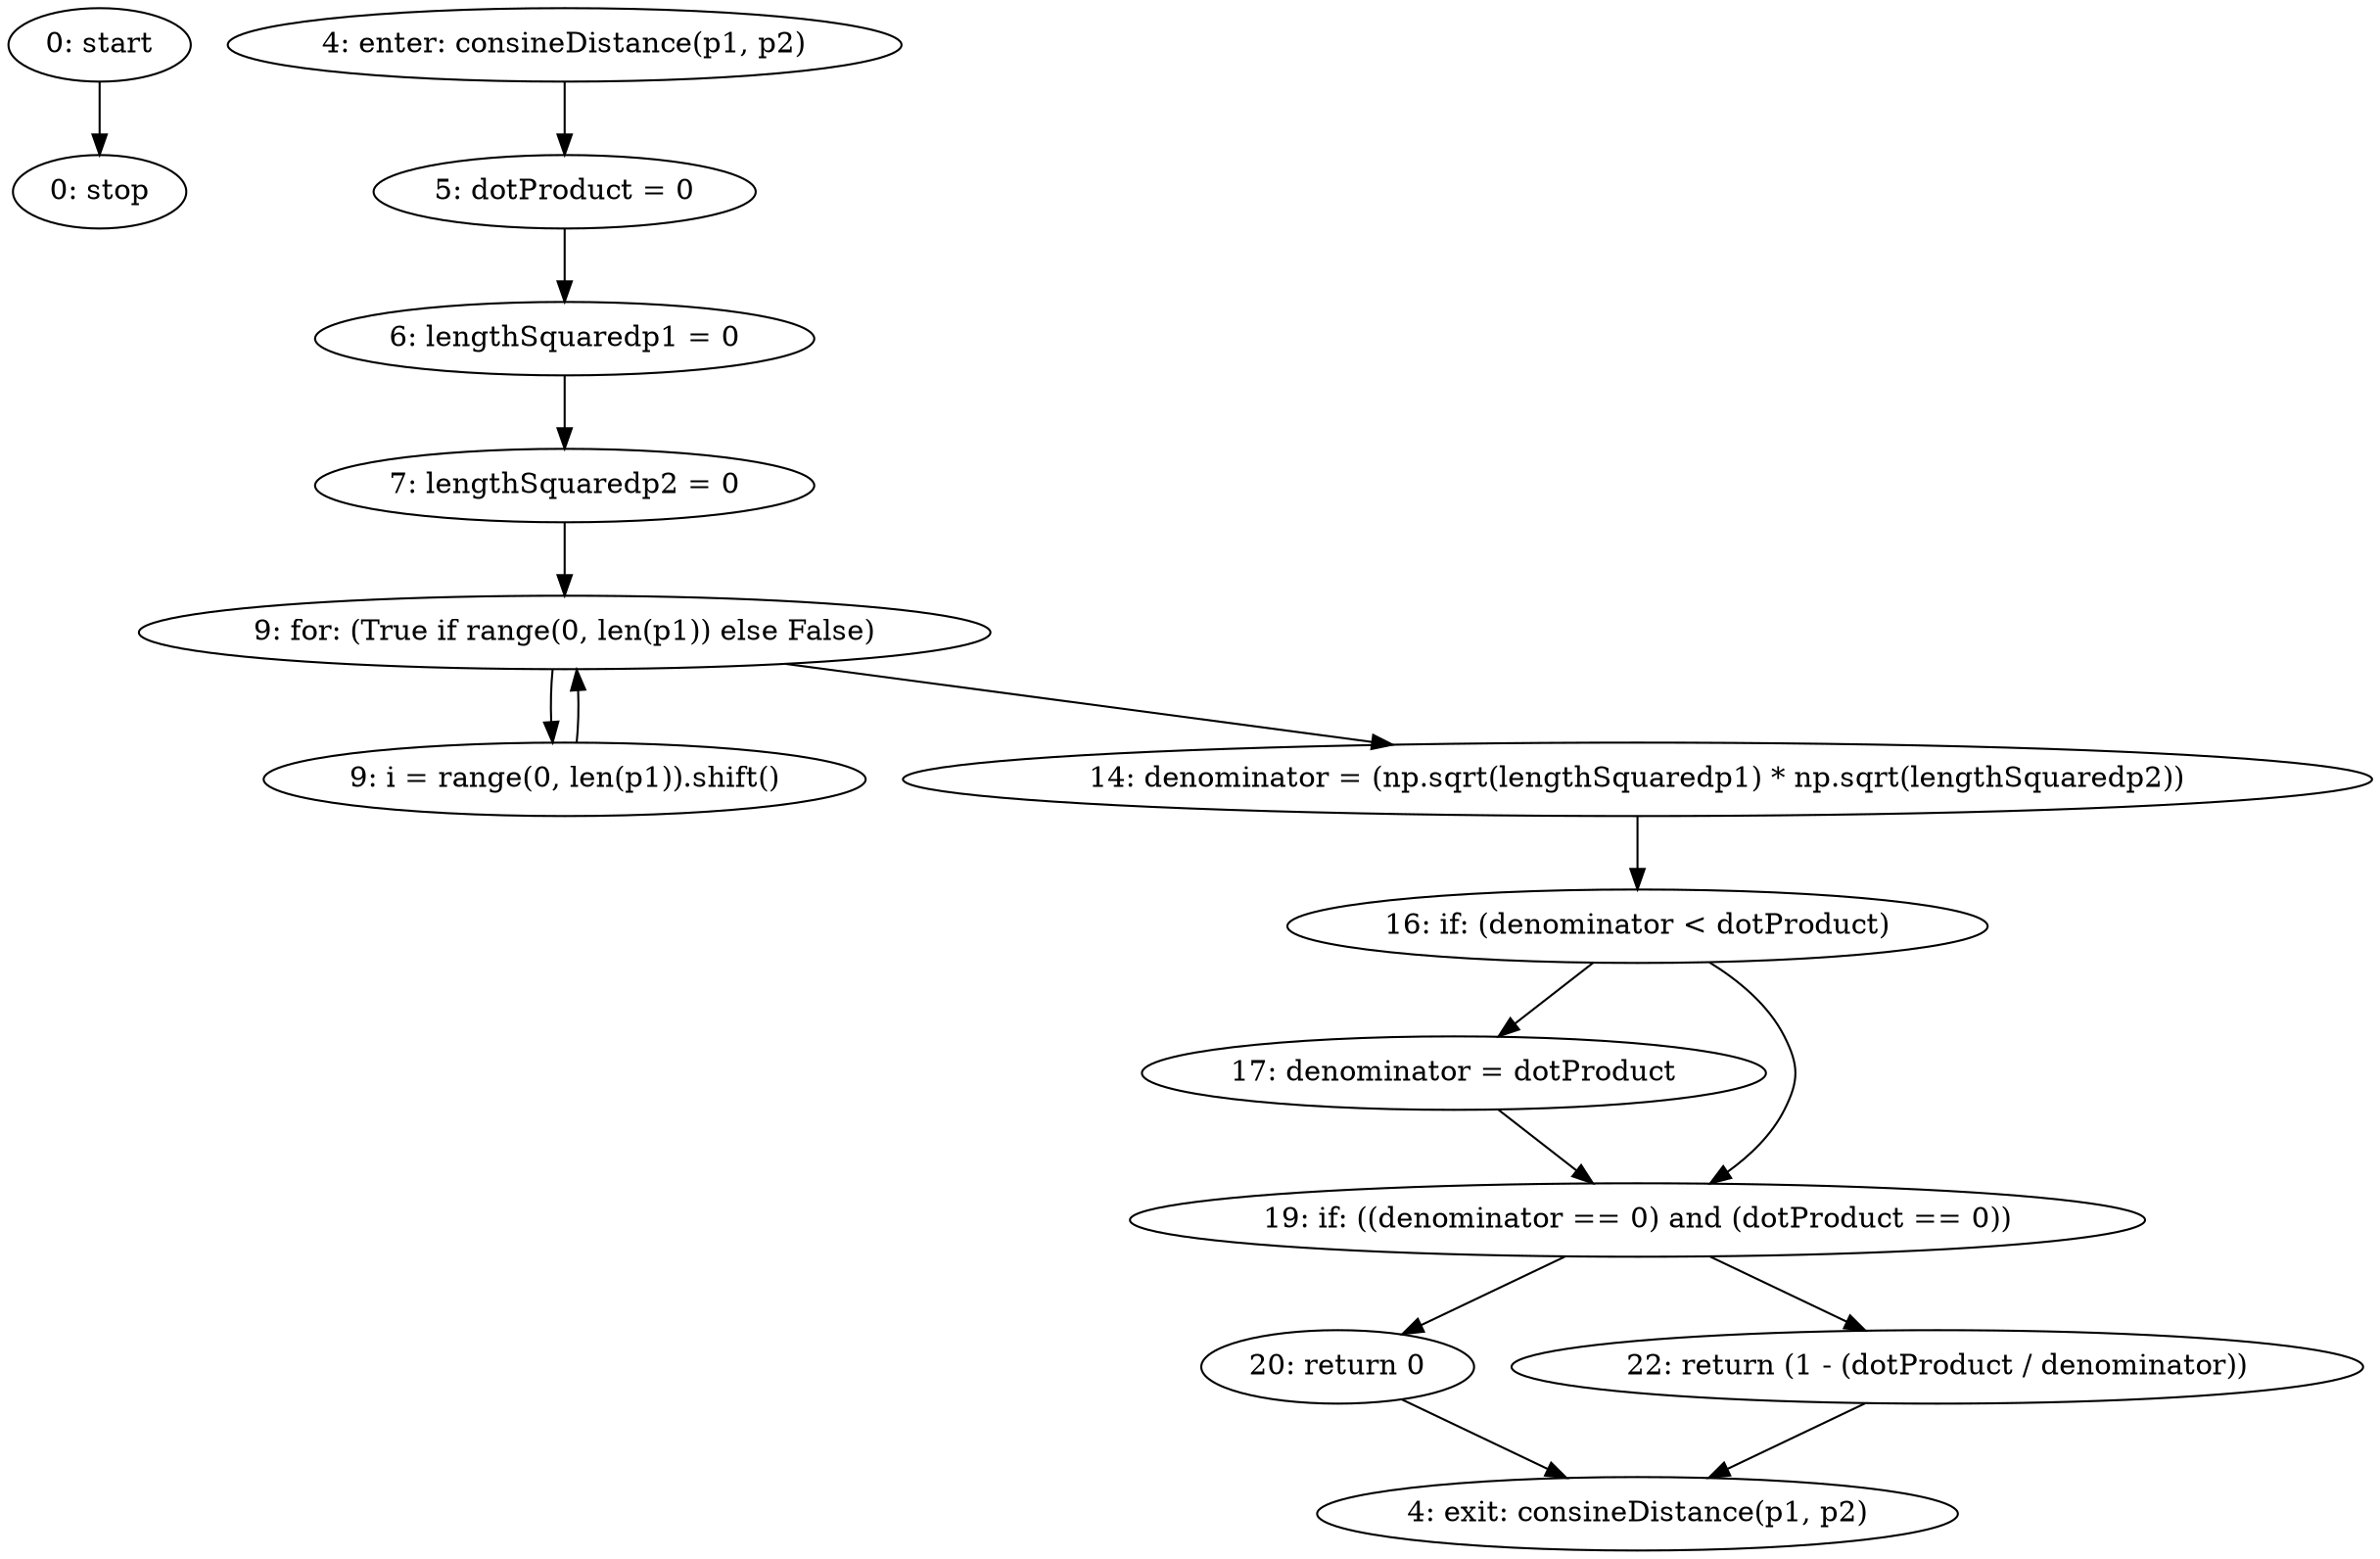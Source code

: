 strict digraph "" {
	node [label="\N"];
	0	[label="0: start"];
	14	[label="0: stop"];
	0 -> 14;
	1	[label="4: enter: consineDistance(p1, p2)"];
	3	[label="5: dotProduct = 0"];
	1 -> 3;
	4	[label="6: lengthSquaredp1 = 0"];
	3 -> 4;
	2	[label="4: exit: consineDistance(p1, p2)"];
	12	[label="20: return 0"];
	12 -> 2;
	13	[label="22: return (1 - (dotProduct / denominator))"];
	13 -> 2;
	5	[label="7: lengthSquaredp2 = 0"];
	4 -> 5;
	6	[label="9: for: (True if range(0, len(p1)) else False)"];
	5 -> 6;
	7	[label="9: i = range(0, len(p1)).shift()"];
	6 -> 7;
	8	[label="14: denominator = (np.sqrt(lengthSquaredp1) * np.sqrt(lengthSquaredp2))"];
	6 -> 8;
	7 -> 6;
	9	[label="16: if: (denominator < dotProduct)"];
	8 -> 9;
	10	[label="17: denominator = dotProduct"];
	9 -> 10;
	11	[label="19: if: ((denominator == 0) and (dotProduct == 0))"];
	9 -> 11;
	10 -> 11;
	11 -> 12;
	11 -> 13;
}
